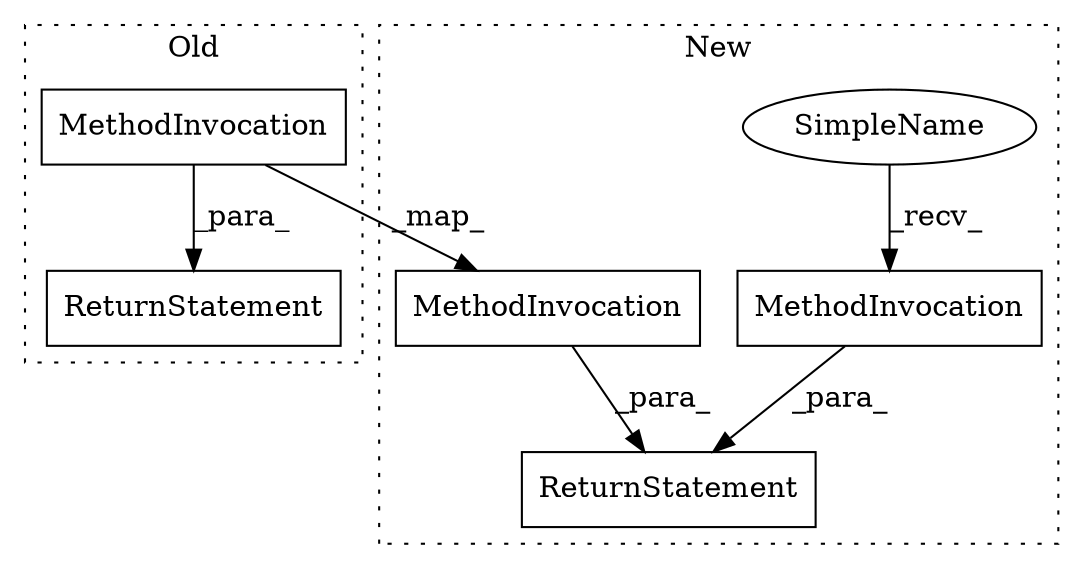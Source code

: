 digraph G {
subgraph cluster0 {
1 [label="MethodInvocation" a="32" s="17809,17837" l="11,1" shape="box"];
4 [label="ReturnStatement" a="41" s="17802" l="7" shape="box"];
label = "Old";
style="dotted";
}
subgraph cluster1 {
2 [label="MethodInvocation" a="32" s="20658" l="9" shape="box"];
3 [label="MethodInvocation" a="32" s="20599,20627" l="11,1" shape="box"];
5 [label="ReturnStatement" a="41" s="20553" l="7" shape="box"];
6 [label="SimpleName" a="42" s="20641" l="16" shape="ellipse"];
label = "New";
style="dotted";
}
1 -> 4 [label="_para_"];
1 -> 3 [label="_map_"];
2 -> 5 [label="_para_"];
3 -> 5 [label="_para_"];
6 -> 2 [label="_recv_"];
}